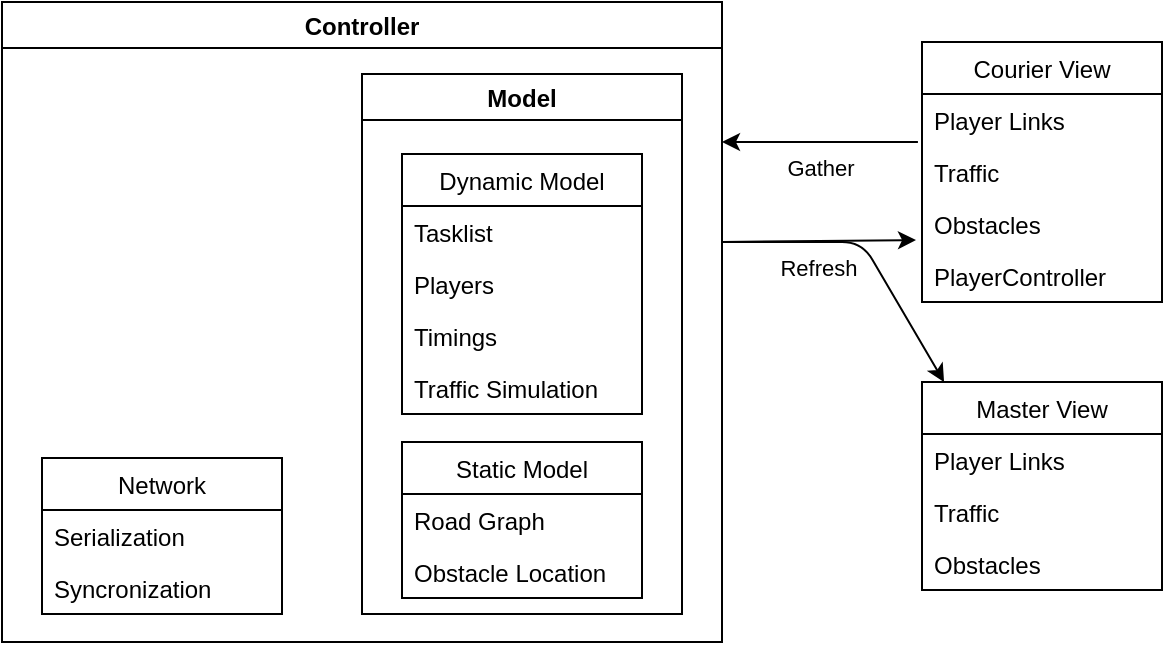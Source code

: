 <mxfile version="14.8.4" type="github">
  <diagram id="chiKHotdrLIIGSNP8Xuh" name="Page-1">
    <mxGraphModel dx="1422" dy="780" grid="1" gridSize="10" guides="1" tooltips="1" connect="1" arrows="1" fold="1" page="1" pageScale="1" pageWidth="827" pageHeight="1169" math="0" shadow="0">
      <root>
        <mxCell id="0" />
        <mxCell id="1" parent="0" />
        <mxCell id="QKq8agAtaDeF7nTPc8KH-1" value="Controller" style="swimlane;" vertex="1" parent="1">
          <mxGeometry x="100" y="260" width="360" height="320" as="geometry" />
        </mxCell>
        <mxCell id="QKq8agAtaDeF7nTPc8KH-24" value="Model" style="swimlane;" vertex="1" parent="QKq8agAtaDeF7nTPc8KH-1">
          <mxGeometry x="180" y="36" width="160" height="270" as="geometry" />
        </mxCell>
        <mxCell id="QKq8agAtaDeF7nTPc8KH-35" value="Dynamic Model" style="swimlane;fontStyle=0;childLayout=stackLayout;horizontal=1;startSize=26;horizontalStack=0;resizeParent=1;resizeParentMax=0;resizeLast=0;collapsible=1;marginBottom=0;" vertex="1" parent="QKq8agAtaDeF7nTPc8KH-24">
          <mxGeometry x="20" y="40" width="120" height="130" as="geometry" />
        </mxCell>
        <mxCell id="QKq8agAtaDeF7nTPc8KH-36" value="Tasklist" style="text;strokeColor=none;fillColor=none;align=left;verticalAlign=top;spacingLeft=4;spacingRight=4;overflow=hidden;rotatable=0;points=[[0,0.5],[1,0.5]];portConstraint=eastwest;" vertex="1" parent="QKq8agAtaDeF7nTPc8KH-35">
          <mxGeometry y="26" width="120" height="26" as="geometry" />
        </mxCell>
        <mxCell id="QKq8agAtaDeF7nTPc8KH-37" value="Players" style="text;strokeColor=none;fillColor=none;align=left;verticalAlign=top;spacingLeft=4;spacingRight=4;overflow=hidden;rotatable=0;points=[[0,0.5],[1,0.5]];portConstraint=eastwest;" vertex="1" parent="QKq8agAtaDeF7nTPc8KH-35">
          <mxGeometry y="52" width="120" height="26" as="geometry" />
        </mxCell>
        <mxCell id="QKq8agAtaDeF7nTPc8KH-38" value="Timings" style="text;strokeColor=none;fillColor=none;align=left;verticalAlign=top;spacingLeft=4;spacingRight=4;overflow=hidden;rotatable=0;points=[[0,0.5],[1,0.5]];portConstraint=eastwest;" vertex="1" parent="QKq8agAtaDeF7nTPc8KH-35">
          <mxGeometry y="78" width="120" height="26" as="geometry" />
        </mxCell>
        <mxCell id="QKq8agAtaDeF7nTPc8KH-40" value="Traffic Simulation" style="text;strokeColor=none;fillColor=none;align=left;verticalAlign=top;spacingLeft=4;spacingRight=4;overflow=hidden;rotatable=0;points=[[0,0.5],[1,0.5]];portConstraint=eastwest;" vertex="1" parent="QKq8agAtaDeF7nTPc8KH-35">
          <mxGeometry y="104" width="120" height="26" as="geometry" />
        </mxCell>
        <mxCell id="QKq8agAtaDeF7nTPc8KH-61" value="Static Model" style="swimlane;fontStyle=0;childLayout=stackLayout;horizontal=1;startSize=26;horizontalStack=0;resizeParent=1;resizeParentMax=0;resizeLast=0;collapsible=1;marginBottom=0;" vertex="1" parent="QKq8agAtaDeF7nTPc8KH-24">
          <mxGeometry x="20" y="184" width="120" height="78" as="geometry" />
        </mxCell>
        <mxCell id="QKq8agAtaDeF7nTPc8KH-62" value="Road Graph" style="text;strokeColor=none;fillColor=none;align=left;verticalAlign=top;spacingLeft=4;spacingRight=4;overflow=hidden;rotatable=0;points=[[0,0.5],[1,0.5]];portConstraint=eastwest;" vertex="1" parent="QKq8agAtaDeF7nTPc8KH-61">
          <mxGeometry y="26" width="120" height="26" as="geometry" />
        </mxCell>
        <mxCell id="QKq8agAtaDeF7nTPc8KH-63" value="Obstacle Location" style="text;strokeColor=none;fillColor=none;align=left;verticalAlign=top;spacingLeft=4;spacingRight=4;overflow=hidden;rotatable=0;points=[[0,0.5],[1,0.5]];portConstraint=eastwest;" vertex="1" parent="QKq8agAtaDeF7nTPc8KH-61">
          <mxGeometry y="52" width="120" height="26" as="geometry" />
        </mxCell>
        <mxCell id="QKq8agAtaDeF7nTPc8KH-20" value="Network" style="swimlane;fontStyle=0;childLayout=stackLayout;horizontal=1;startSize=26;horizontalStack=0;resizeParent=1;resizeParentMax=0;resizeLast=0;collapsible=1;marginBottom=0;" vertex="1" parent="QKq8agAtaDeF7nTPc8KH-1">
          <mxGeometry x="20" y="228" width="120" height="78" as="geometry" />
        </mxCell>
        <mxCell id="QKq8agAtaDeF7nTPc8KH-21" value="Serialization" style="text;strokeColor=none;fillColor=none;align=left;verticalAlign=top;spacingLeft=4;spacingRight=4;overflow=hidden;rotatable=0;points=[[0,0.5],[1,0.5]];portConstraint=eastwest;" vertex="1" parent="QKq8agAtaDeF7nTPc8KH-20">
          <mxGeometry y="26" width="120" height="26" as="geometry" />
        </mxCell>
        <mxCell id="QKq8agAtaDeF7nTPc8KH-22" value="Syncronization" style="text;strokeColor=none;fillColor=none;align=left;verticalAlign=top;spacingLeft=4;spacingRight=4;overflow=hidden;rotatable=0;points=[[0,0.5],[1,0.5]];portConstraint=eastwest;" vertex="1" parent="QKq8agAtaDeF7nTPc8KH-20">
          <mxGeometry y="52" width="120" height="26" as="geometry" />
        </mxCell>
        <mxCell id="QKq8agAtaDeF7nTPc8KH-9" value="Courier View" style="swimlane;fontStyle=0;childLayout=stackLayout;horizontal=1;startSize=26;horizontalStack=0;resizeParent=1;resizeParentMax=0;resizeLast=0;collapsible=1;marginBottom=0;" vertex="1" parent="1">
          <mxGeometry x="560" y="280" width="120" height="130" as="geometry" />
        </mxCell>
        <mxCell id="QKq8agAtaDeF7nTPc8KH-18" value="Player Links&#xa;" style="text;strokeColor=none;fillColor=none;align=left;verticalAlign=top;spacingLeft=4;spacingRight=4;overflow=hidden;rotatable=0;points=[[0,0.5],[1,0.5]];portConstraint=eastwest;" vertex="1" parent="QKq8agAtaDeF7nTPc8KH-9">
          <mxGeometry y="26" width="120" height="26" as="geometry" />
        </mxCell>
        <mxCell id="QKq8agAtaDeF7nTPc8KH-39" value="Traffic" style="text;strokeColor=none;fillColor=none;align=left;verticalAlign=top;spacingLeft=4;spacingRight=4;overflow=hidden;rotatable=0;points=[[0,0.5],[1,0.5]];portConstraint=eastwest;" vertex="1" parent="QKq8agAtaDeF7nTPc8KH-9">
          <mxGeometry y="52" width="120" height="26" as="geometry" />
        </mxCell>
        <mxCell id="QKq8agAtaDeF7nTPc8KH-41" value="Obstacles" style="text;strokeColor=none;fillColor=none;align=left;verticalAlign=top;spacingLeft=4;spacingRight=4;overflow=hidden;rotatable=0;points=[[0,0.5],[1,0.5]];portConstraint=eastwest;" vertex="1" parent="QKq8agAtaDeF7nTPc8KH-9">
          <mxGeometry y="78" width="120" height="26" as="geometry" />
        </mxCell>
        <mxCell id="QKq8agAtaDeF7nTPc8KH-42" value="PlayerController" style="text;strokeColor=none;fillColor=none;align=left;verticalAlign=top;spacingLeft=4;spacingRight=4;overflow=hidden;rotatable=0;points=[[0,0.5],[1,0.5]];portConstraint=eastwest;" vertex="1" parent="QKq8agAtaDeF7nTPc8KH-9">
          <mxGeometry y="104" width="120" height="26" as="geometry" />
        </mxCell>
        <mxCell id="QKq8agAtaDeF7nTPc8KH-43" value="Master View" style="swimlane;fontStyle=0;childLayout=stackLayout;horizontal=1;startSize=26;horizontalStack=0;resizeParent=1;resizeParentMax=0;resizeLast=0;collapsible=1;marginBottom=0;" vertex="1" parent="1">
          <mxGeometry x="560" y="450" width="120" height="104" as="geometry" />
        </mxCell>
        <mxCell id="QKq8agAtaDeF7nTPc8KH-44" value="Player Links&#xa;" style="text;strokeColor=none;fillColor=none;align=left;verticalAlign=top;spacingLeft=4;spacingRight=4;overflow=hidden;rotatable=0;points=[[0,0.5],[1,0.5]];portConstraint=eastwest;" vertex="1" parent="QKq8agAtaDeF7nTPc8KH-43">
          <mxGeometry y="26" width="120" height="26" as="geometry" />
        </mxCell>
        <mxCell id="QKq8agAtaDeF7nTPc8KH-45" value="Traffic" style="text;strokeColor=none;fillColor=none;align=left;verticalAlign=top;spacingLeft=4;spacingRight=4;overflow=hidden;rotatable=0;points=[[0,0.5],[1,0.5]];portConstraint=eastwest;" vertex="1" parent="QKq8agAtaDeF7nTPc8KH-43">
          <mxGeometry y="52" width="120" height="26" as="geometry" />
        </mxCell>
        <mxCell id="QKq8agAtaDeF7nTPc8KH-46" value="Obstacles" style="text;strokeColor=none;fillColor=none;align=left;verticalAlign=top;spacingLeft=4;spacingRight=4;overflow=hidden;rotatable=0;points=[[0,0.5],[1,0.5]];portConstraint=eastwest;" vertex="1" parent="QKq8agAtaDeF7nTPc8KH-43">
          <mxGeometry y="78" width="120" height="26" as="geometry" />
        </mxCell>
        <mxCell id="QKq8agAtaDeF7nTPc8KH-65" value="Refresh" style="endArrow=classic;html=1;entryX=-0.025;entryY=0.808;entryDx=0;entryDy=0;entryPerimeter=0;horizontal=1;verticalAlign=top;" edge="1" parent="1" target="QKq8agAtaDeF7nTPc8KH-41">
          <mxGeometry width="50" height="50" relative="1" as="geometry">
            <mxPoint x="460" y="380" as="sourcePoint" />
            <mxPoint x="440" y="370" as="targetPoint" />
          </mxGeometry>
        </mxCell>
        <mxCell id="QKq8agAtaDeF7nTPc8KH-66" value="" style="endArrow=classic;html=1;entryX=0.092;entryY=0;entryDx=0;entryDy=0;entryPerimeter=0;" edge="1" parent="1" target="QKq8agAtaDeF7nTPc8KH-43">
          <mxGeometry width="50" height="50" relative="1" as="geometry">
            <mxPoint x="460" y="380" as="sourcePoint" />
            <mxPoint x="550" y="399.998" as="targetPoint" />
            <Array as="points">
              <mxPoint x="530" y="380" />
            </Array>
          </mxGeometry>
        </mxCell>
        <mxCell id="QKq8agAtaDeF7nTPc8KH-69" value="Gather" style="endArrow=classic;html=1;horizontal=1;verticalAlign=top;exitX=-0.017;exitY=0.923;exitDx=0;exitDy=0;exitPerimeter=0;" edge="1" parent="1" source="QKq8agAtaDeF7nTPc8KH-18">
          <mxGeometry width="50" height="50" relative="1" as="geometry">
            <mxPoint x="470" y="390" as="sourcePoint" />
            <mxPoint x="460" y="330" as="targetPoint" />
          </mxGeometry>
        </mxCell>
      </root>
    </mxGraphModel>
  </diagram>
</mxfile>
